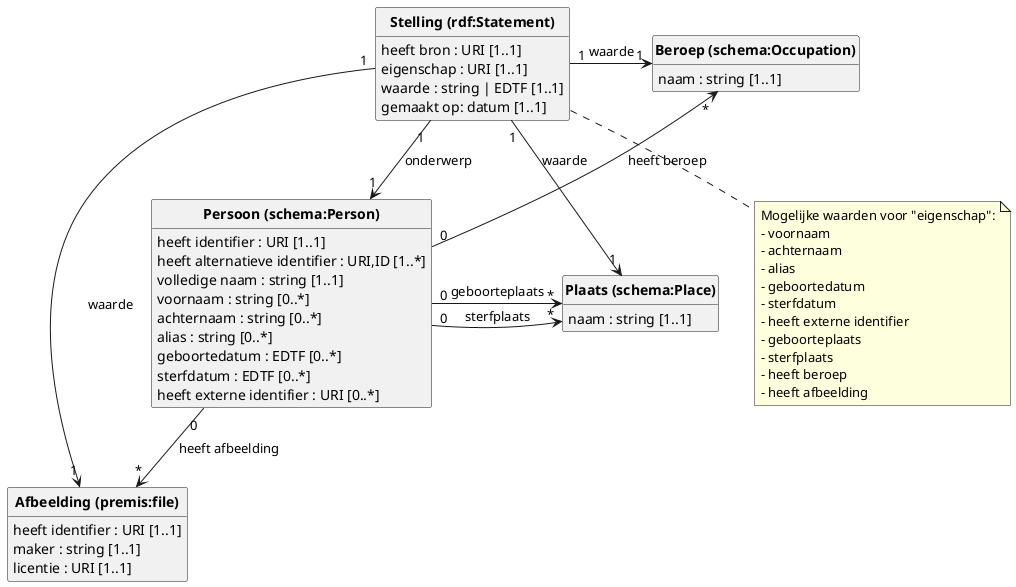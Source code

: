 @startuml
class "<b>Persoon (schema:Person)</b>" {
    heeft identifier : URI [1..1]
    heeft alternatieve identifier : URI,ID [1..*]
    volledige naam : string [1..1]
    voornaam : string [0..*]
    achternaam : string [0..*]
    alias : string [0..*]
    geboortedatum : EDTF [0..*]
    sterfdatum : EDTF [0..*]
    heeft externe identifier : URI [0..*]
}

class "<b>Plaats (schema:Place)</b>" {
    naam : string [1..1]
}

class "<b>Beroep (schema:Occupation)</b>" {
    naam : string [1..1]
}

class "<b>Afbeelding (premis:file)</b>" {
    heeft identifier : URI [1..1]
    maker : string [1..1]
    licentie : URI [1..1]  
}

"<b>Persoon (schema:Person)</b>" "0" -> "*" "<b>Plaats (schema:Place)</b>" : geboorteplaats
"<b>Persoon (schema:Person)</b>" "0" -> "*" "<b>Plaats (schema:Place)</b>" : sterfplaats
"<b>Beroep (schema:Occupation)</b>" "*" <-- "0" "<b>Persoon (schema:Person)</b>": heeft beroep
"<b>Persoon (schema:Person)</b>" "0" --> "*" "<b>Afbeelding (premis:file)</b>": heeft afbeelding

class "<b>Stelling (rdf:Statement)</b>"{
    heeft bron : URI [1..1]
    eigenschap : URI [1..1]
    waarde : string | EDTF [1..1]
    gemaakt op: datum [1..1]
}
note bottom of "<b>Stelling (rdf:Statement)</b>"
    Mogelijke waarden voor "eigenschap":
    - voornaam
    - achternaam
    - alias
    - geboortedatum
    - sterfdatum
    - heeft externe identifier
    - geboorteplaats
    - sterfplaats
    - heeft beroep
    - heeft afbeelding
end note

 

"<b>Stelling (rdf:Statement)</b>" "1" -> "1" "<b>Persoon (schema:Person)</b>" : onderwerp
"<b>Stelling (rdf:Statement)</b>" "1" -> "1" "<b>Plaats (schema:Place)</b>" : waarde
"<b>Stelling (rdf:Statement)</b>" "1" -> "1" "<b>Beroep (schema:Occupation)</b>": waarde
"<b>Stelling (rdf:Statement)</b>" "1" -> "1" "<b>Afbeelding (premis:file)</b>": waarde

hide circle
hide methods
@enduml